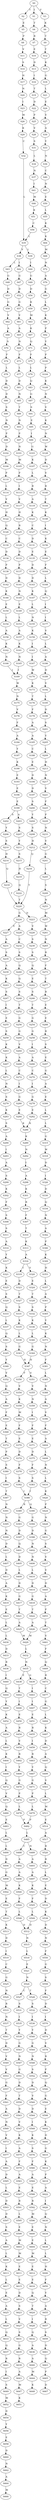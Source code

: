 strict digraph  {
	S0 -> S1 [ label = I ];
	S0 -> S2 [ label = T ];
	S0 -> S3 [ label = F ];
	S1 -> S4 [ label = T ];
	S2 -> S5 [ label = E ];
	S3 -> S6 [ label = K ];
	S4 -> S7 [ label = R ];
	S5 -> S8 [ label = P ];
	S6 -> S9 [ label = T ];
	S7 -> S10 [ label = E ];
	S8 -> S11 [ label = V ];
	S9 -> S12 [ label = T ];
	S10 -> S13 [ label = D ];
	S11 -> S14 [ label = S ];
	S12 -> S15 [ label = K ];
	S13 -> S16 [ label = I ];
	S14 -> S17 [ label = H ];
	S15 -> S18 [ label = G ];
	S16 -> S19 [ label = T ];
	S17 -> S20 [ label = N ];
	S18 -> S21 [ label = L ];
	S19 -> S22 [ label = D ];
	S20 -> S23 [ label = I ];
	S21 -> S24 [ label = E ];
	S22 -> S25 [ label = P ];
	S23 -> S26 [ label = M ];
	S24 -> S27 [ label = V ];
	S25 -> S28 [ label = V ];
	S26 -> S29 [ label = K ];
	S27 -> S30 [ label = A ];
	S28 -> S31 [ label = S ];
	S29 -> S32 [ label = C ];
	S30 -> S33 [ label = Y ];
	S31 -> S34 [ label = L ];
	S32 -> S35 [ label = L ];
	S33 -> S36 [ label = N ];
	S34 -> S37 [ label = N ];
	S35 -> S38 [ label = V ];
	S35 -> S39 [ label = L ];
	S36 -> S40 [ label = C ];
	S37 -> S41 [ label = I ];
	S38 -> S42 [ label = I ];
	S38 -> S43 [ label = L ];
	S39 -> S44 [ label = I ];
	S40 -> S45 [ label = N ];
	S41 -> S46 [ label = M ];
	S42 -> S47 [ label = G ];
	S43 -> S48 [ label = G ];
	S44 -> S49 [ label = G ];
	S45 -> S50 [ label = E ];
	S46 -> S51 [ label = K ];
	S47 -> S52 [ label = D ];
	S48 -> S53 [ label = D ];
	S49 -> S54 [ label = D ];
	S50 -> S55 [ label = L ];
	S51 -> S56 [ label = C ];
	S52 -> S57 [ label = G ];
	S53 -> S58 [ label = G ];
	S54 -> S59 [ label = K ];
	S55 -> S60 [ label = K ];
	S56 -> S35 [ label = L ];
	S57 -> S61 [ label = V ];
	S58 -> S62 [ label = V ];
	S59 -> S63 [ label = M ];
	S60 -> S64 [ label = K ];
	S61 -> S65 [ label = A ];
	S62 -> S66 [ label = A ];
	S63 -> S67 [ label = K ];
	S64 -> S68 [ label = M ];
	S65 -> S69 [ label = N ];
	S66 -> S70 [ label = S ];
	S67 -> S71 [ label = Q ];
	S68 -> S72 [ label = N ];
	S69 -> S73 [ label = F ];
	S70 -> S74 [ label = F ];
	S71 -> S75 [ label = F ];
	S72 -> S76 [ label = A ];
	S73 -> S77 [ label = L ];
	S74 -> S78 [ label = L ];
	S75 -> S79 [ label = L ];
	S76 -> S80 [ label = G ];
	S77 -> S81 [ label = D ];
	S78 -> S82 [ label = D ];
	S79 -> S83 [ label = Q ];
	S80 -> S84 [ label = L ];
	S81 -> S85 [ label = N ];
	S82 -> S86 [ label = D ];
	S83 -> S87 [ label = G ];
	S84 -> S88 [ label = K ];
	S85 -> S89 [ label = T ];
	S86 -> S90 [ label = S ];
	S87 -> S91 [ label = S ];
	S88 -> S92 [ label = P ];
	S89 -> S93 [ label = N ];
	S90 -> S94 [ label = N ];
	S91 -> S95 [ label = E ];
	S92 -> S96 [ label = Y ];
	S93 -> S97 [ label = P ];
	S94 -> S98 [ label = P ];
	S95 -> S99 [ label = I ];
	S96 -> S100 [ label = P ];
	S97 -> S101 [ label = N ];
	S98 -> S102 [ label = D ];
	S99 -> S103 [ label = G ];
	S100 -> S104 [ label = P ];
	S101 -> S105 [ label = M ];
	S102 -> S106 [ label = M ];
	S103 -> S107 [ label = K ];
	S104 -> S108 [ label = K ];
	S105 -> S109 [ label = P ];
	S106 -> S110 [ label = P ];
	S107 -> S111 [ label = L ];
	S108 -> S112 [ label = N ];
	S109 -> S113 [ label = I ];
	S110 -> S114 [ label = L ];
	S111 -> S115 [ label = R ];
	S112 -> S116 [ label = V ];
	S113 -> S117 [ label = V ];
	S114 -> S118 [ label = V ];
	S115 -> S119 [ label = A ];
	S116 -> S120 [ label = K ];
	S117 -> S121 [ label = H ];
	S118 -> S122 [ label = H ];
	S119 -> S123 [ label = K ];
	S120 -> S124 [ label = N ];
	S121 -> S125 [ label = R ];
	S122 -> S126 [ label = Q ];
	S123 -> S127 [ label = C ];
	S124 -> S128 [ label = W ];
	S125 -> S129 [ label = C ];
	S126 -> S130 [ label = C ];
	S127 -> S131 [ label = D ];
	S128 -> S132 [ label = D ];
	S129 -> S133 [ label = D ];
	S130 -> S134 [ label = D ];
	S131 -> S135 [ label = E ];
	S132 -> S136 [ label = V ];
	S133 -> S137 [ label = P ];
	S134 -> S138 [ label = P ];
	S135 -> S139 [ label = D ];
	S136 -> S140 [ label = R ];
	S137 -> S141 [ label = D ];
	S138 -> S142 [ label = D ];
	S139 -> S143 [ label = D ];
	S140 -> S144 [ label = T ];
	S141 -> S145 [ label = N ];
	S142 -> S146 [ label = K ];
	S143 -> S147 [ label = K ];
	S144 -> S148 [ label = K ];
	S145 -> S149 [ label = E ];
	S146 -> S150 [ label = E ];
	S147 -> S151 [ label = L ];
	S148 -> S152 [ label = I ];
	S149 -> S153 [ label = L ];
	S150 -> S154 [ label = L ];
	S151 -> S155 [ label = N ];
	S152 -> S156 [ label = K ];
	S153 -> S157 [ label = A ];
	S154 -> S158 [ label = A ];
	S155 -> S159 [ label = K ];
	S156 -> S160 [ label = E ];
	S157 -> S161 [ label = K ];
	S158 -> S162 [ label = K ];
	S159 -> S163 [ label = I ];
	S160 -> S164 [ label = F ];
	S161 -> S165 [ label = N ];
	S162 -> S166 [ label = N ];
	S163 -> S167 [ label = I ];
	S164 -> S168 [ label = L ];
	S165 -> S169 [ label = I ];
	S166 -> S169 [ label = I ];
	S167 -> S170 [ label = W ];
	S168 -> S171 [ label = Q ];
	S169 -> S172 [ label = W ];
	S170 -> S173 [ label = K ];
	S171 -> S174 [ label = I ];
	S172 -> S175 [ label = N ];
	S173 -> S176 [ label = T ];
	S174 -> S177 [ label = I ];
	S175 -> S178 [ label = V ];
	S176 -> S179 [ label = F ];
	S177 -> S180 [ label = V ];
	S178 -> S181 [ label = F ];
	S179 -> S182 [ label = A ];
	S180 -> S183 [ label = L ];
	S181 -> S184 [ label = A ];
	S182 -> S185 [ label = A ];
	S183 -> S186 [ label = A ];
	S184 -> S187 [ label = Y ];
	S185 -> S188 [ label = C ];
	S186 -> S189 [ label = D ];
	S187 -> S190 [ label = K ];
	S188 -> S191 [ label = E ];
	S189 -> S192 [ label = V ];
	S190 -> S193 [ label = E ];
	S191 -> S194 [ label = D ];
	S192 -> S195 [ label = L ];
	S193 -> S196 [ label = E ];
	S194 -> S197 [ label = D ];
	S195 -> S198 [ label = D ];
	S196 -> S199 [ label = E ];
	S197 -> S200 [ label = S ];
	S198 -> S201 [ label = S ];
	S199 -> S202 [ label = S ];
	S199 -> S203 [ label = A ];
	S200 -> S204 [ label = Y ];
	S201 -> S205 [ label = Y ];
	S202 -> S206 [ label = Y ];
	S203 -> S207 [ label = S ];
	S204 -> S208 [ label = S ];
	S205 -> S209 [ label = L ];
	S206 -> S210 [ label = S ];
	S207 -> S211 [ label = Y ];
	S208 -> S212 [ label = H ];
	S209 -> S213 [ label = H ];
	S210 -> S214 [ label = H ];
	S211 -> S215 [ label = S ];
	S212 -> S216 [ label = Q ];
	S213 -> S217 [ label = N ];
	S214 -> S218 [ label = Q ];
	S215 -> S219 [ label = H ];
	S216 -> S220 [ label = T ];
	S217 -> S221 [ label = V ];
	S218 -> S220 [ label = T ];
	S219 -> S222 [ label = Q ];
	S220 -> S223 [ label = D ];
	S220 -> S224 [ label = G ];
	S221 -> S225 [ label = F ];
	S222 -> S220 [ label = T ];
	S223 -> S226 [ label = V ];
	S224 -> S227 [ label = E ];
	S224 -> S228 [ label = A ];
	S225 -> S229 [ label = P ];
	S226 -> S230 [ label = S ];
	S227 -> S231 [ label = A ];
	S228 -> S232 [ label = C ];
	S229 -> S233 [ label = N ];
	S230 -> S234 [ label = S ];
	S231 -> S235 [ label = S ];
	S232 -> S236 [ label = S ];
	S233 -> S237 [ label = V ];
	S234 -> S238 [ label = Q ];
	S235 -> S239 [ label = A ];
	S236 -> S240 [ label = Q ];
	S237 -> S241 [ label = G ];
	S238 -> S242 [ label = E ];
	S239 -> S243 [ label = K ];
	S240 -> S244 [ label = Q ];
	S241 -> S245 [ label = L ];
	S242 -> S246 [ label = S ];
	S243 -> S247 [ label = S ];
	S244 -> S248 [ label = S ];
	S245 -> S249 [ label = S ];
	S246 -> S250 [ label = T ];
	S247 -> S251 [ label = I ];
	S248 -> S252 [ label = T ];
	S249 -> S253 [ label = N ];
	S250 -> S254 [ label = G ];
	S251 -> S255 [ label = E ];
	S252 -> S256 [ label = G ];
	S253 -> S257 [ label = M ];
	S254 -> S258 [ label = G ];
	S255 -> S259 [ label = S ];
	S256 -> S260 [ label = G ];
	S257 -> S261 [ label = W ];
	S258 -> S262 [ label = I ];
	S259 -> S263 [ label = K ];
	S260 -> S264 [ label = V ];
	S261 -> S265 [ label = N ];
	S262 -> S266 [ label = A ];
	S263 -> S267 [ label = K ];
	S264 -> S268 [ label = A ];
	S265 -> S269 [ label = R ];
	S266 -> S270 [ label = C ];
	S267 -> S271 [ label = L ];
	S268 -> S272 [ label = C ];
	S269 -> S273 [ label = F ];
	S270 -> S274 [ label = I ];
	S271 -> S275 [ label = N ];
	S272 -> S276 [ label = I ];
	S273 -> S277 [ label = T ];
	S274 -> S278 [ label = G ];
	S275 -> S279 [ label = S ];
	S276 -> S280 [ label = G ];
	S277 -> S281 [ label = R ];
	S278 -> S282 [ label = E ];
	S279 -> S283 [ label = K ];
	S280 -> S284 [ label = E ];
	S281 -> S285 [ label = E ];
	S282 -> S286 [ label = K ];
	S283 -> S287 [ label = S ];
	S284 -> S286 [ label = K ];
	S285 -> S288 [ label = E ];
	S286 -> S289 [ label = K ];
	S287 -> S290 [ label = A ];
	S288 -> S291 [ label = R ];
	S289 -> S292 [ label = N ];
	S290 -> S293 [ label = I ];
	S291 -> S294 [ label = S ];
	S292 -> S295 [ label = I ];
	S293 -> S296 [ label = A ];
	S294 -> S297 [ label = E ];
	S295 -> S298 [ label = A ];
	S296 -> S299 [ label = S ];
	S297 -> S300 [ label = G ];
	S298 -> S301 [ label = K ];
	S299 -> S302 [ label = K ];
	S300 -> S303 [ label = A ];
	S301 -> S304 [ label = R ];
	S302 -> S305 [ label = F ];
	S303 -> S306 [ label = E ];
	S304 -> S307 [ label = F ];
	S305 -> S308 [ label = S ];
	S306 -> S309 [ label = L ];
	S307 -> S310 [ label = T ];
	S308 -> S311 [ label = S ];
	S309 -> S312 [ label = L ];
	S310 -> S313 [ label = K ];
	S311 -> S314 [ label = A ];
	S312 -> S315 [ label = G ];
	S313 -> S316 [ label = A ];
	S314 -> S317 [ label = Y ];
	S315 -> S318 [ label = W ];
	S316 -> S319 [ label = I ];
	S316 -> S320 [ label = V ];
	S317 -> S321 [ label = K ];
	S318 -> S322 [ label = D ];
	S319 -> S323 [ label = D ];
	S320 -> S324 [ label = E ];
	S321 -> S325 [ label = E ];
	S322 -> S326 [ label = I ];
	S323 -> S327 [ label = T ];
	S324 -> S328 [ label = T ];
	S325 -> S329 [ label = S ];
	S326 -> S330 [ label = D ];
	S327 -> S331 [ label = S ];
	S328 -> S332 [ label = S ];
	S329 -> S333 [ label = Q ];
	S330 -> S334 [ label = Q ];
	S331 -> S335 [ label = K ];
	S332 -> S336 [ label = K ];
	S333 -> S337 [ label = L ];
	S334 -> S338 [ label = N ];
	S335 -> S339 [ label = L ];
	S336 -> S340 [ label = L ];
	S337 -> S341 [ label = Q ];
	S338 -> S342 [ label = A ];
	S339 -> S343 [ label = G ];
	S340 -> S344 [ label = G ];
	S341 -> S345 [ label = S ];
	S342 -> S346 [ label = P ];
	S343 -> S347 [ label = H ];
	S344 -> S347 [ label = H ];
	S345 -> S348 [ label = Y ];
	S346 -> S349 [ label = K ];
	S347 -> S350 [ label = F ];
	S347 -> S351 [ label = V ];
	S348 -> S352 [ label = V ];
	S349 -> S353 [ label = H ];
	S350 -> S354 [ label = V ];
	S351 -> S355 [ label = V ];
	S352 -> S356 [ label = Q ];
	S353 -> S357 [ label = L ];
	S354 -> S358 [ label = K ];
	S355 -> S359 [ label = N ];
	S356 -> S360 [ label = A ];
	S357 -> S361 [ label = A ];
	S358 -> S362 [ label = M ];
	S359 -> S363 [ label = I ];
	S360 -> S364 [ label = F ];
	S361 -> S365 [ label = P ];
	S362 -> S366 [ label = F ];
	S363 -> S367 [ label = F ];
	S364 -> S368 [ label = E ];
	S365 -> S369 [ label = Y ];
	S366 -> S370 [ label = E ];
	S367 -> S371 [ label = E ];
	S368 -> S372 [ label = T ];
	S369 -> S373 [ label = K ];
	S370 -> S374 [ label = D ];
	S371 -> S375 [ label = D ];
	S372 -> S376 [ label = P ];
	S373 -> S377 [ label = N ];
	S374 -> S378 [ label = F ];
	S375 -> S379 [ label = F ];
	S376 -> S380 [ label = S ];
	S377 -> S381 [ label = F ];
	S378 -> S382 [ label = S ];
	S379 -> S383 [ label = S ];
	S380 -> S384 [ label = I ];
	S381 -> S385 [ label = L ];
	S382 -> S386 [ label = I ];
	S383 -> S386 [ label = I ];
	S384 -> S387 [ label = T ];
	S385 -> S388 [ label = N ];
	S386 -> S389 [ label = R ];
	S386 -> S390 [ label = Q ];
	S387 -> S391 [ label = N ];
	S388 -> S392 [ label = A ];
	S389 -> S393 [ label = G ];
	S390 -> S394 [ label = G ];
	S391 -> S395 [ label = N ];
	S392 -> S396 [ label = V ];
	S393 -> S397 [ label = D ];
	S394 -> S398 [ label = D ];
	S395 -> S399 [ label = N ];
	S396 -> S400 [ label = F ];
	S397 -> S401 [ label = Q ];
	S398 -> S402 [ label = N ];
	S399 -> S403 [ label = D ];
	S400 -> S404 [ label = A ];
	S401 -> S405 [ label = D ];
	S402 -> S406 [ label = N ];
	S403 -> S407 [ label = L ];
	S404 -> S408 [ label = L ];
	S405 -> S409 [ label = L ];
	S406 -> S410 [ label = L ];
	S407 -> S411 [ label = D ];
	S408 -> S412 [ label = N ];
	S409 -> S413 [ label = D ];
	S410 -> S414 [ label = D ];
	S411 -> S415 [ label = A ];
	S412 -> S416 [ label = L ];
	S413 -> S417 [ label = G ];
	S414 -> S418 [ label = G ];
	S415 -> S419 [ label = K ];
	S416 -> S420 [ label = K ];
	S417 -> S421 [ label = T ];
	S418 -> S422 [ label = T ];
	S419 -> S423 [ label = E ];
	S420 -> S424 [ label = P ];
	S421 -> S425 [ label = A ];
	S422 -> S426 [ label = A ];
	S423 -> S427 [ label = L ];
	S424 -> S428 [ label = N ];
	S425 -> S429 [ label = M ];
	S426 -> S429 [ label = M ];
	S427 -> S430 [ label = L ];
	S428 -> S431 [ label = G ];
	S429 -> S432 [ label = L ];
	S430 -> S433 [ label = D ];
	S431 -> S434 [ label = S ];
	S432 -> S435 [ label = N ];
	S433 -> S436 [ label = R ];
	S434 -> S437 [ label = V ];
	S435 -> S438 [ label = E ];
	S435 -> S439 [ label = Q ];
	S436 -> S440 [ label = I ];
	S437 -> S441 [ label = V ];
	S438 -> S442 [ label = T ];
	S439 -> S443 [ label = I ];
	S440 -> S444 [ label = Q ];
	S441 -> S445 [ label = D ];
	S442 -> S446 [ label = I ];
	S443 -> S447 [ label = I ];
	S444 -> S448 [ label = Y ];
	S445 -> S449 [ label = A ];
	S446 -> S450 [ label = E ];
	S447 -> S451 [ label = E ];
	S448 -> S452 [ label = K ];
	S449 -> S453 [ label = P ];
	S450 -> S454 [ label = R ];
	S451 -> S455 [ label = R ];
	S452 -> S456 [ label = A ];
	S453 -> S457 [ label = T ];
	S454 -> S458 [ label = V ];
	S455 -> S459 [ label = I ];
	S456 -> S460 [ label = L ];
	S457 -> S461 [ label = V ];
	S458 -> S462 [ label = R ];
	S459 -> S463 [ label = R ];
	S460 -> S464 [ label = K ];
	S461 -> S465 [ label = F ];
	S462 -> S466 [ label = Y ];
	S463 -> S467 [ label = Y ];
	S464 -> S468 [ label = I ];
	S465 -> S469 [ label = Q ];
	S466 -> S470 [ label = G ];
	S467 -> S471 [ label = G ];
	S468 -> S472 [ label = Q ];
	S469 -> S473 [ label = R ];
	S470 -> S474 [ label = P ];
	S471 -> S475 [ label = P ];
	S472 -> S476 [ label = V ];
	S473 -> S477 [ label = C ];
	S474 -> S478 [ label = L ];
	S475 -> S479 [ label = L ];
	S476 -> S480 [ label = Q ];
	S477 -> S481 [ label = G ];
	S478 -> S482 [ label = P ];
	S479 -> S482 [ label = P ];
	S480 -> S483 [ label = E ];
	S481 -> S484 [ label = L ];
	S482 -> S485 [ label = L ];
	S483 -> S486 [ label = L ];
	S484 -> S487 [ label = K ];
	S485 -> S488 [ label = C ];
	S485 -> S489 [ label = N ];
	S486 -> S490 [ label = L ];
	S487 -> S491 [ label = D ];
	S488 -> S492 [ label = A ];
	S489 -> S493 [ label = A ];
	S490 -> S494 [ label = D ];
	S491 -> S495 [ label = A ];
	S492 -> S496 [ label = A ];
	S493 -> S497 [ label = A ];
	S494 -> S498 [ label = G ];
	S495 -> S499 [ label = Q ];
	S496 -> S500 [ label = K ];
	S497 -> S501 [ label = K ];
	S498 -> S502 [ label = M ];
	S499 -> S503 [ label = V ];
	S500 -> S504 [ label = F ];
	S501 -> S505 [ label = F ];
	S502 -> S506 [ label = E ];
	S503 -> S507 [ label = L ];
	S504 -> S508 [ label = L ];
	S505 -> S509 [ label = L ];
	S506 -> S510 [ label = T ];
	S507 -> S511 [ label = M ];
	S508 -> S512 [ label = D ];
	S509 -> S512 [ label = D ];
	S510 -> S513 [ label = K ];
	S511 -> S514 [ label = E ];
	S512 -> S515 [ label = N ];
	S513 -> S516 [ label = D ];
	S514 -> S517 [ label = A ];
	S515 -> S518 [ label = L ];
	S516 -> S519 [ label = I ];
	S517 -> S520 [ label = R ];
	S518 -> S521 [ label = E ];
	S519 -> S522 [ label = C ];
	S520 -> S523 [ label = R ];
	S521 -> S524 [ label = N ];
	S522 -> S525 [ label = G ];
	S523 -> S526 [ label = L ];
	S524 -> S527 [ label = C ];
	S524 -> S528 [ label = T ];
	S525 -> S529 [ label = N ];
	S526 -> S530 [ label = E ];
	S527 -> S531 [ label = S ];
	S528 -> S532 [ label = S ];
	S529 -> S533 [ label = R ];
	S530 -> S534 [ label = D ];
	S531 -> S535 [ label = I ];
	S532 -> S536 [ label = I ];
	S533 -> S537 [ label = N ];
	S534 -> S538 [ label = K ];
	S535 -> S539 [ label = Y ];
	S536 -> S540 [ label = Y ];
	S537 -> S541 [ label = T ];
	S538 -> S542 [ label = D ];
	S539 -> S543 [ label = G ];
	S540 -> S544 [ label = G ];
	S541 -> S545 [ label = D ];
	S542 -> S546 [ label = N ];
	S543 -> S547 [ label = N ];
	S544 -> S548 [ label = N ];
	S545 -> S549 [ label = V ];
	S546 -> S550 [ label = F ];
	S547 -> S551 [ label = G ];
	S548 -> S552 [ label = S ];
	S549 -> S553 [ label = V ];
	S550 -> S554 [ label = G ];
	S551 -> S555 [ label = D ];
	S552 -> S556 [ label = D ];
	S553 -> S557 [ label = G ];
	S554 -> S558 [ label = S ];
	S555 -> S559 [ label = T ];
	S556 -> S560 [ label = V ];
	S557 -> S561 [ label = F ];
	S558 -> S562 [ label = F ];
	S559 -> S563 [ label = D ];
	S560 -> S564 [ label = D ];
	S561 -> S565 [ label = A ];
	S562 -> S566 [ label = D ];
	S563 -> S567 [ label = V ];
	S564 -> S568 [ label = I ];
	S565 -> S569 [ label = N ];
	S566 -> S570 [ label = I ];
	S567 -> S571 [ label = K ];
	S568 -> S572 [ label = K ];
	S569 -> S573 [ label = V ];
	S570 -> S574 [ label = D ];
	S571 -> S575 [ label = A ];
	S572 -> S576 [ label = S ];
	S573 -> S577 [ label = I ];
	S574 -> S578 [ label = V ];
	S575 -> S579 [ label = F ];
	S576 -> S580 [ label = F ];
	S577 -> S581 [ label = A ];
	S578 -> S582 [ label = R ];
	S579 -> S583 [ label = A ];
	S580 -> S584 [ label = A ];
	S581 -> S585 [ label = D ];
	S582 -> S586 [ label = P ];
	S583 -> S587 [ label = E ];
	S584 -> S588 [ label = E ];
	S585 -> S589 [ label = L ];
	S586 -> S590 [ label = Q ];
	S587 -> S591 [ label = R ];
	S588 -> S592 [ label = R ];
	S589 -> S593 [ label = D ];
	S590 -> S594 [ label = G ];
	S591 -> S595 [ label = L ];
	S592 -> S596 [ label = M ];
	S593 -> S597 [ label = D ];
	S594 -> S598 [ label = E ];
	S595 -> S599 [ label = E ];
	S596 -> S600 [ label = E ];
	S597 -> S601 [ label = S ];
	S598 -> S602 [ label = K ];
	S599 -> S603 [ label = M ];
	S600 -> S604 [ label = E ];
	S601 -> S605 [ label = A ];
	S602 -> S606 [ label = D ];
	S603 -> S607 [ label = M ];
	S604 -> S608 [ label = M ];
	S605 -> S609 [ label = L ];
	S606 -> S610 [ label = G ];
	S607 -> S611 [ label = E ];
	S608 -> S612 [ label = E ];
	S609 -> S613 [ label = K ];
	S610 -> S614 [ label = K ];
	S611 -> S615 [ label = E ];
	S612 -> S616 [ label = E ];
	S613 -> S617 [ label = L ];
	S614 -> S618 [ label = P ];
	S615 -> S619 [ label = D ];
	S616 -> S620 [ label = Q ];
	S617 -> S621 [ label = E ];
	S618 -> S622 [ label = A ];
	S619 -> S623 [ label = S ];
	S620 -> S624 [ label = T ];
	S621 -> S625 [ label = A ];
	S622 -> S626 [ label = I ];
	S623 -> S627 [ label = V ];
	S624 -> S628 [ label = I ];
	S625 -> S629 [ label = L ];
	S626 -> S630 [ label = Q ];
	S627 -> S631 [ label = S ];
	S628 -> S632 [ label = Q ];
	S629 -> S633 [ label = Q ];
	S630 -> S634 [ label = N ];
	S631 -> S635 [ label = G ];
	S632 -> S636 [ label = A ];
	S633 -> S637 [ label = Q ];
	S634 -> S638 [ label = L ];
	S635 -> S639 [ label = R ];
	S636 -> S640 [ label = A ];
	S637 -> S641 [ label = R ];
	S638 -> S642 [ label = L ];
	S639 -> S643 [ label = A ];
	S640 -> S644 [ label = M ];
	S641 -> S645 [ label = I ];
	S642 -> S646 [ label = H ];
	S643 -> S647 [ label = M ];
	S644 -> S648 [ label = K ];
	S645 -> S649 [ label = S ];
	S646 -> S650 [ label = F ];
	S647 -> S651 [ label = K ];
	S649 -> S652 [ label = M ];
	S650 -> S653 [ label = Y ];
	S652 -> S654 [ label = D ];
	S653 -> S655 [ label = A ];
	S654 -> S656 [ label = Y ];
	S655 -> S657 [ label = R ];
	S656 -> S658 [ label = E ];
	S657 -> S659 [ label = S ];
	S658 -> S660 [ label = D ];
	S659 -> S661 [ label = D ];
	S660 -> S662 [ label = N ];
	S661 -> S663 [ label = Q ];
	S662 -> S664 [ label = A ];
	S663 -> S665 [ label = P ];
	S664 -> S666 [ label = M ];
	S665 -> S667 [ label = D ];
}

